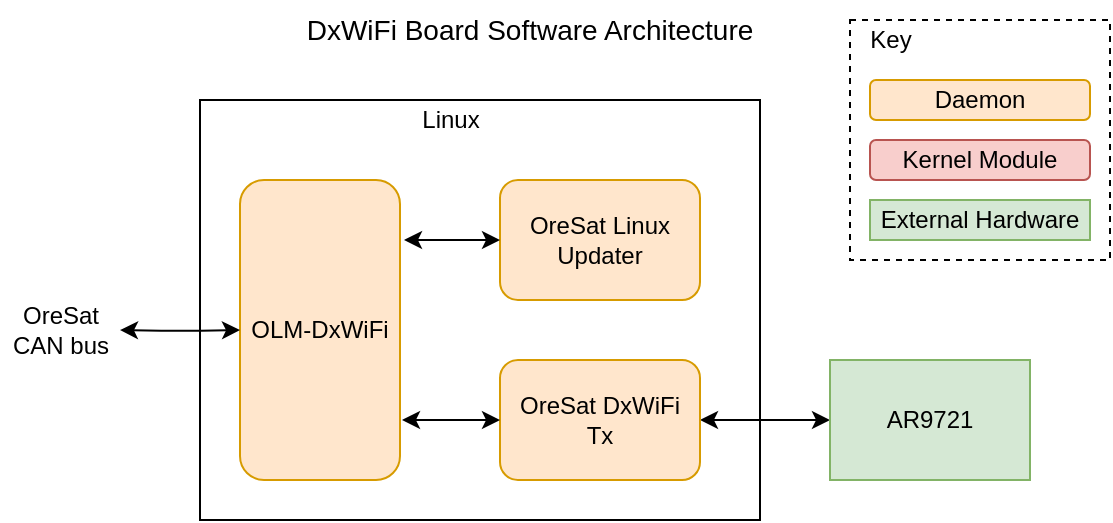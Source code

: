 <mxfile version="14.6.13" type="device"><diagram id="f7q_R66B2fNv6nHNqd-z" name="Page-1"><mxGraphModel dx="1404" dy="831" grid="1" gridSize="10" guides="1" tooltips="1" connect="1" arrows="1" fold="1" page="0" pageScale="1" pageWidth="850" pageHeight="1100" math="0" shadow="0"><root><mxCell id="0"/><mxCell id="1" parent="0"/><mxCell id="M1xrryNoLIG487_2J5n4-1" value="" style="rounded=0;whiteSpace=wrap;html=1;" parent="1" vertex="1"><mxGeometry x="265" y="200" width="280" height="210" as="geometry"/></mxCell><mxCell id="M1xrryNoLIG487_2J5n4-4" value="" style="rounded=0;whiteSpace=wrap;html=1;dashed=1;" parent="1" vertex="1"><mxGeometry x="590" y="160" width="130" height="120" as="geometry"/></mxCell><mxCell id="M1xrryNoLIG487_2J5n4-7" value="OLM-DxWiFi" style="rounded=1;whiteSpace=wrap;html=1;fillColor=#ffe6cc;strokeColor=#d79b00;" parent="1" vertex="1"><mxGeometry x="285" y="240" width="80" height="150" as="geometry"/></mxCell><mxCell id="M1xrryNoLIG487_2J5n4-10" value="OreSat Linux&lt;br&gt;Updater" style="rounded=1;whiteSpace=wrap;html=1;fillColor=#ffe6cc;strokeColor=#d79b00;" parent="1" vertex="1"><mxGeometry x="415" y="240" width="100" height="60" as="geometry"/></mxCell><mxCell id="M1xrryNoLIG487_2J5n4-13" value="" style="edgeStyle=orthogonalEdgeStyle;rounded=1;orthogonalLoop=1;jettySize=auto;html=1;startArrow=classic;startFill=1;endArrow=classic;endFill=1;entryX=0;entryY=0.5;entryDx=0;entryDy=0;exitX=1;exitY=0.5;exitDx=0;exitDy=0;" parent="1" source="M1xrryNoLIG487_2J5n4-15" target="M1xrryNoLIG487_2J5n4-22" edge="1"><mxGeometry relative="1" as="geometry"><mxPoint x="430" y="360" as="targetPoint"/></mxGeometry></mxCell><mxCell id="M1xrryNoLIG487_2J5n4-15" value="OreSat DxWiFi&lt;br&gt;Tx" style="rounded=1;whiteSpace=wrap;html=1;fillColor=#ffe6cc;strokeColor=#d79b00;" parent="1" vertex="1"><mxGeometry x="415" y="330" width="100" height="60" as="geometry"/></mxCell><mxCell id="M1xrryNoLIG487_2J5n4-22" value="&lt;div&gt;AR9721&lt;/div&gt;" style="rounded=0;whiteSpace=wrap;html=1;fillColor=#d5e8d4;strokeColor=#82b366;" parent="1" vertex="1"><mxGeometry x="580" y="330" width="100" height="60" as="geometry"/></mxCell><mxCell id="M1xrryNoLIG487_2J5n4-23" value="&lt;font style=&quot;font-size: 14px&quot;&gt;DxWiFi Board Software Architecture&lt;/font&gt;" style="text;html=1;strokeColor=none;fillColor=none;align=center;verticalAlign=middle;whiteSpace=wrap;rounded=0;" parent="1" vertex="1"><mxGeometry x="285" y="150" width="290" height="30" as="geometry"/></mxCell><mxCell id="M1xrryNoLIG487_2J5n4-25" value="Daemon" style="rounded=1;whiteSpace=wrap;html=1;fillColor=#ffe6cc;strokeColor=#d79b00;" parent="1" vertex="1"><mxGeometry x="600" y="190" width="110" height="20" as="geometry"/></mxCell><mxCell id="M1xrryNoLIG487_2J5n4-27" value="External Hardware" style="rounded=0;whiteSpace=wrap;html=1;fillColor=#d5e8d4;strokeColor=#82b366;" parent="1" vertex="1"><mxGeometry x="600" y="250" width="110" height="20" as="geometry"/></mxCell><mxCell id="M1xrryNoLIG487_2J5n4-28" value="Key" style="text;html=1;align=center;verticalAlign=middle;resizable=0;points=[];autosize=1;" parent="1" vertex="1"><mxGeometry x="590" y="160" width="40" height="20" as="geometry"/></mxCell><mxCell id="M1xrryNoLIG487_2J5n4-29" value="Linux" style="text;html=1;align=center;verticalAlign=middle;resizable=0;points=[];autosize=1;" parent="1" vertex="1"><mxGeometry x="365" y="200" width="50" height="20" as="geometry"/></mxCell><mxCell id="M1xrryNoLIG487_2J5n4-35" value="" style="endArrow=classic;startArrow=classic;html=1;entryX=0;entryY=0.5;entryDx=0;entryDy=0;startFill=1;endFill=1;" parent="1" target="M1xrryNoLIG487_2J5n4-15" edge="1"><mxGeometry width="50" height="50" relative="1" as="geometry"><mxPoint x="366" y="360" as="sourcePoint"/><mxPoint x="305" y="330" as="targetPoint"/></mxGeometry></mxCell><mxCell id="M1xrryNoLIG487_2J5n4-85" value="" style="edgeStyle=orthogonalEdgeStyle;rounded=1;orthogonalLoop=1;jettySize=auto;html=1;startArrow=classic;startFill=1;endArrow=classic;endFill=1;entryX=0;entryY=0.5;entryDx=0;entryDy=0;" parent="1" target="M1xrryNoLIG487_2J5n4-7" edge="1"><mxGeometry relative="1" as="geometry"><mxPoint x="225" y="315" as="sourcePoint"/></mxGeometry></mxCell><mxCell id="M1xrryNoLIG487_2J5n4-82" value="OreSat&lt;br&gt;CAN bus" style="text;html=1;align=center;verticalAlign=middle;resizable=0;points=[];autosize=1;" parent="1" vertex="1"><mxGeometry x="165" y="300" width="60" height="30" as="geometry"/></mxCell><mxCell id="M1xrryNoLIG487_2J5n4-83" value="" style="endArrow=classic;startArrow=classic;html=1;entryX=0;entryY=0.5;entryDx=0;entryDy=0;" parent="1" target="M1xrryNoLIG487_2J5n4-10" edge="1"><mxGeometry width="50" height="50" relative="1" as="geometry"><mxPoint x="367" y="270" as="sourcePoint"/><mxPoint x="575" y="260" as="targetPoint"/></mxGeometry></mxCell><mxCell id="M1xrryNoLIG487_2J5n4-87" value="Kernel Module" style="rounded=1;whiteSpace=wrap;html=1;fillColor=#f8cecc;strokeColor=#b85450;" parent="1" vertex="1"><mxGeometry x="600" y="220" width="110" height="20" as="geometry"/></mxCell></root></mxGraphModel></diagram></mxfile>